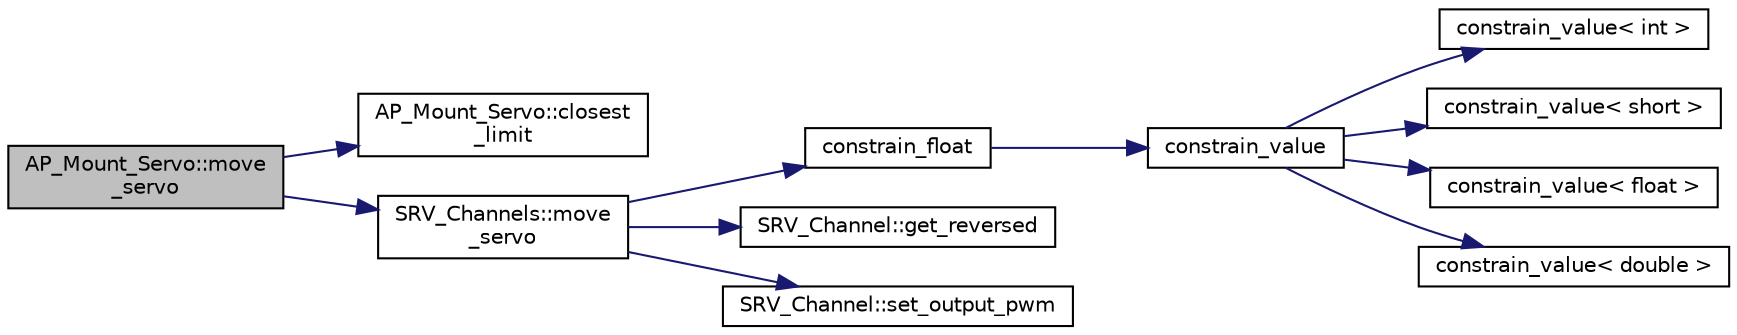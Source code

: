 digraph "AP_Mount_Servo::move_servo"
{
 // INTERACTIVE_SVG=YES
  edge [fontname="Helvetica",fontsize="10",labelfontname="Helvetica",labelfontsize="10"];
  node [fontname="Helvetica",fontsize="10",shape=record];
  rankdir="LR";
  Node1 [label="AP_Mount_Servo::move\l_servo",height=0.2,width=0.4,color="black", fillcolor="grey75", style="filled", fontcolor="black"];
  Node1 -> Node2 [color="midnightblue",fontsize="10",style="solid",fontname="Helvetica"];
  Node2 [label="AP_Mount_Servo::closest\l_limit",height=0.2,width=0.4,color="black", fillcolor="white", style="filled",URL="$classAP__Mount__Servo.html#a69c8a55b1f8ab06883040c6c569e71dd"];
  Node1 -> Node3 [color="midnightblue",fontsize="10",style="solid",fontname="Helvetica"];
  Node3 [label="SRV_Channels::move\l_servo",height=0.2,width=0.4,color="black", fillcolor="white", style="filled",URL="$classSRV__Channels.html#a767e0b3702da2ff5966d815cc1d69b5d"];
  Node3 -> Node4 [color="midnightblue",fontsize="10",style="solid",fontname="Helvetica"];
  Node4 [label="constrain_float",height=0.2,width=0.4,color="black", fillcolor="white", style="filled",URL="$AP__Math_8h.html#ad525609d9dba6ffa556a0fbf08a3f9b4"];
  Node4 -> Node5 [color="midnightblue",fontsize="10",style="solid",fontname="Helvetica"];
  Node5 [label="constrain_value",height=0.2,width=0.4,color="black", fillcolor="white", style="filled",URL="$AP__Math_8h.html#a20e8f8671c282c69c1954652b6d61585"];
  Node5 -> Node6 [color="midnightblue",fontsize="10",style="solid",fontname="Helvetica"];
  Node6 [label="constrain_value\< int \>",height=0.2,width=0.4,color="black", fillcolor="white", style="filled",URL="$AP__Math_8cpp.html#a37e8e901754cb9c8e53a8e3030c82c50"];
  Node5 -> Node7 [color="midnightblue",fontsize="10",style="solid",fontname="Helvetica"];
  Node7 [label="constrain_value\< short \>",height=0.2,width=0.4,color="black", fillcolor="white", style="filled",URL="$AP__Math_8cpp.html#afdbe107ec1987d318a6347816fbf2b89"];
  Node5 -> Node8 [color="midnightblue",fontsize="10",style="solid",fontname="Helvetica"];
  Node8 [label="constrain_value\< float \>",height=0.2,width=0.4,color="black", fillcolor="white", style="filled",URL="$AP__Math_8cpp.html#ae6c621670c214da687de21d4e3a92587"];
  Node5 -> Node9 [color="midnightblue",fontsize="10",style="solid",fontname="Helvetica"];
  Node9 [label="constrain_value\< double \>",height=0.2,width=0.4,color="black", fillcolor="white", style="filled",URL="$AP__Math_8cpp.html#afe3990b00e9abc43fa97dfaf8e32f5c4"];
  Node3 -> Node10 [color="midnightblue",fontsize="10",style="solid",fontname="Helvetica"];
  Node10 [label="SRV_Channel::get_reversed",height=0.2,width=0.4,color="black", fillcolor="white", style="filled",URL="$classSRV__Channel.html#a5cad6895a86cd1f1b5e3e3dd23ebe5b0"];
  Node3 -> Node11 [color="midnightblue",fontsize="10",style="solid",fontname="Helvetica"];
  Node11 [label="SRV_Channel::set_output_pwm",height=0.2,width=0.4,color="black", fillcolor="white", style="filled",URL="$classSRV__Channel.html#ac3aad9644438d9f8250effcb21858ef3"];
}
